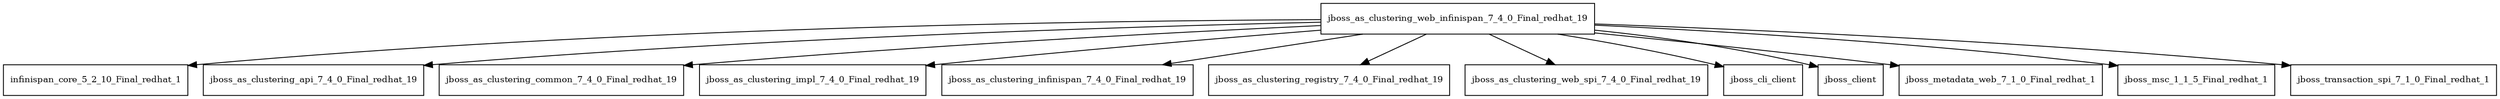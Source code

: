 digraph jboss_as_clustering_web_infinispan_7_4_0_Final_redhat_19_dependencies {
  node [shape = box, fontsize=10.0];
  jboss_as_clustering_web_infinispan_7_4_0_Final_redhat_19 -> infinispan_core_5_2_10_Final_redhat_1;
  jboss_as_clustering_web_infinispan_7_4_0_Final_redhat_19 -> jboss_as_clustering_api_7_4_0_Final_redhat_19;
  jboss_as_clustering_web_infinispan_7_4_0_Final_redhat_19 -> jboss_as_clustering_common_7_4_0_Final_redhat_19;
  jboss_as_clustering_web_infinispan_7_4_0_Final_redhat_19 -> jboss_as_clustering_impl_7_4_0_Final_redhat_19;
  jboss_as_clustering_web_infinispan_7_4_0_Final_redhat_19 -> jboss_as_clustering_infinispan_7_4_0_Final_redhat_19;
  jboss_as_clustering_web_infinispan_7_4_0_Final_redhat_19 -> jboss_as_clustering_registry_7_4_0_Final_redhat_19;
  jboss_as_clustering_web_infinispan_7_4_0_Final_redhat_19 -> jboss_as_clustering_web_spi_7_4_0_Final_redhat_19;
  jboss_as_clustering_web_infinispan_7_4_0_Final_redhat_19 -> jboss_cli_client;
  jboss_as_clustering_web_infinispan_7_4_0_Final_redhat_19 -> jboss_client;
  jboss_as_clustering_web_infinispan_7_4_0_Final_redhat_19 -> jboss_metadata_web_7_1_0_Final_redhat_1;
  jboss_as_clustering_web_infinispan_7_4_0_Final_redhat_19 -> jboss_msc_1_1_5_Final_redhat_1;
  jboss_as_clustering_web_infinispan_7_4_0_Final_redhat_19 -> jboss_transaction_spi_7_1_0_Final_redhat_1;
}
